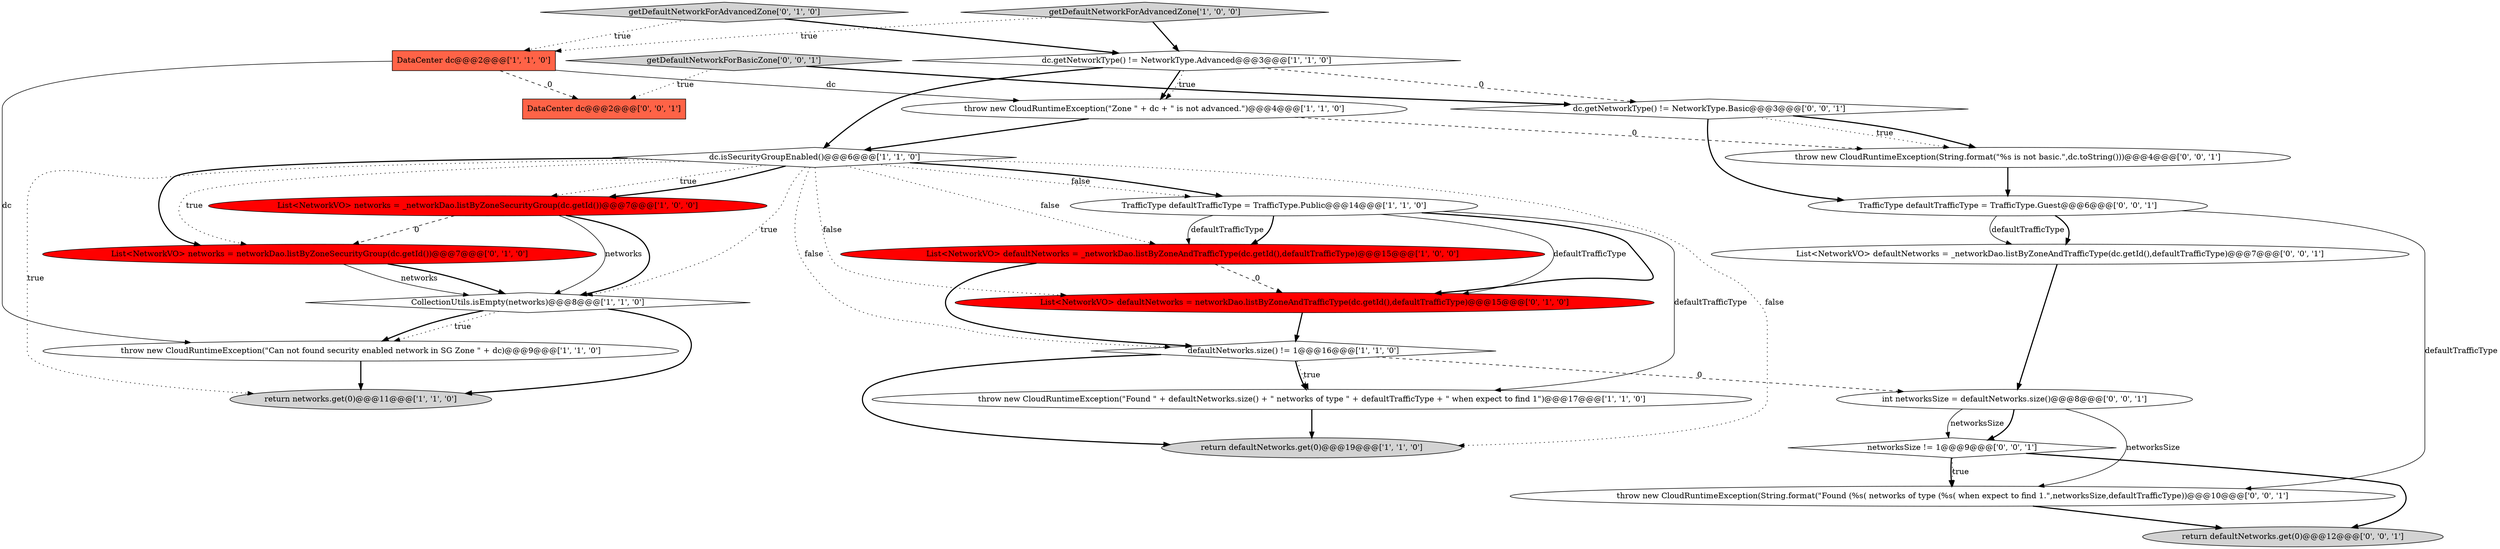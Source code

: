 digraph {
14 [style = filled, label = "List<NetworkVO> defaultNetworks = networkDao.listByZoneAndTrafficType(dc.getId(),defaultTrafficType)@@@15@@@['0', '1', '0']", fillcolor = red, shape = ellipse image = "AAA1AAABBB2BBB"];
25 [style = filled, label = "List<NetworkVO> defaultNetworks = _networkDao.listByZoneAndTrafficType(dc.getId(),defaultTrafficType)@@@7@@@['0', '0', '1']", fillcolor = white, shape = ellipse image = "AAA0AAABBB3BBB"];
21 [style = filled, label = "dc.getNetworkType() != NetworkType.Basic@@@3@@@['0', '0', '1']", fillcolor = white, shape = diamond image = "AAA0AAABBB3BBB"];
23 [style = filled, label = "return defaultNetworks.get(0)@@@12@@@['0', '0', '1']", fillcolor = lightgray, shape = ellipse image = "AAA0AAABBB3BBB"];
16 [style = filled, label = "List<NetworkVO> networks = networkDao.listByZoneSecurityGroup(dc.getId())@@@7@@@['0', '1', '0']", fillcolor = red, shape = ellipse image = "AAA1AAABBB2BBB"];
10 [style = filled, label = "DataCenter dc@@@2@@@['1', '1', '0']", fillcolor = tomato, shape = box image = "AAA0AAABBB1BBB"];
13 [style = filled, label = "CollectionUtils.isEmpty(networks)@@@8@@@['1', '1', '0']", fillcolor = white, shape = diamond image = "AAA0AAABBB1BBB"];
22 [style = filled, label = "throw new CloudRuntimeException(String.format(\"Found (%s( networks of type (%s( when expect to find 1.\",networksSize,defaultTrafficType))@@@10@@@['0', '0', '1']", fillcolor = white, shape = ellipse image = "AAA0AAABBB3BBB"];
12 [style = filled, label = "TrafficType defaultTrafficType = TrafficType.Public@@@14@@@['1', '1', '0']", fillcolor = white, shape = ellipse image = "AAA0AAABBB1BBB"];
19 [style = filled, label = "getDefaultNetworkForBasicZone['0', '0', '1']", fillcolor = lightgray, shape = diamond image = "AAA0AAABBB3BBB"];
24 [style = filled, label = "DataCenter dc@@@2@@@['0', '0', '1']", fillcolor = tomato, shape = box image = "AAA0AAABBB3BBB"];
3 [style = filled, label = "return defaultNetworks.get(0)@@@19@@@['1', '1', '0']", fillcolor = lightgray, shape = ellipse image = "AAA0AAABBB1BBB"];
11 [style = filled, label = "List<NetworkVO> defaultNetworks = _networkDao.listByZoneAndTrafficType(dc.getId(),defaultTrafficType)@@@15@@@['1', '0', '0']", fillcolor = red, shape = ellipse image = "AAA1AAABBB1BBB"];
6 [style = filled, label = "dc.isSecurityGroupEnabled()@@@6@@@['1', '1', '0']", fillcolor = white, shape = diamond image = "AAA0AAABBB1BBB"];
15 [style = filled, label = "getDefaultNetworkForAdvancedZone['0', '1', '0']", fillcolor = lightgray, shape = diamond image = "AAA0AAABBB2BBB"];
0 [style = filled, label = "getDefaultNetworkForAdvancedZone['1', '0', '0']", fillcolor = lightgray, shape = diamond image = "AAA0AAABBB1BBB"];
2 [style = filled, label = "throw new CloudRuntimeException(\"Can not found security enabled network in SG Zone \" + dc)@@@9@@@['1', '1', '0']", fillcolor = white, shape = ellipse image = "AAA0AAABBB1BBB"];
7 [style = filled, label = "return networks.get(0)@@@11@@@['1', '1', '0']", fillcolor = lightgray, shape = ellipse image = "AAA0AAABBB1BBB"];
20 [style = filled, label = "throw new CloudRuntimeException(String.format(\"%s is not basic.\",dc.toString()))@@@4@@@['0', '0', '1']", fillcolor = white, shape = ellipse image = "AAA0AAABBB3BBB"];
18 [style = filled, label = "int networksSize = defaultNetworks.size()@@@8@@@['0', '0', '1']", fillcolor = white, shape = ellipse image = "AAA0AAABBB3BBB"];
17 [style = filled, label = "networksSize != 1@@@9@@@['0', '0', '1']", fillcolor = white, shape = diamond image = "AAA0AAABBB3BBB"];
1 [style = filled, label = "dc.getNetworkType() != NetworkType.Advanced@@@3@@@['1', '1', '0']", fillcolor = white, shape = diamond image = "AAA0AAABBB1BBB"];
9 [style = filled, label = "List<NetworkVO> networks = _networkDao.listByZoneSecurityGroup(dc.getId())@@@7@@@['1', '0', '0']", fillcolor = red, shape = ellipse image = "AAA1AAABBB1BBB"];
5 [style = filled, label = "defaultNetworks.size() != 1@@@16@@@['1', '1', '0']", fillcolor = white, shape = diamond image = "AAA0AAABBB1BBB"];
4 [style = filled, label = "throw new CloudRuntimeException(\"Found \" + defaultNetworks.size() + \" networks of type \" + defaultTrafficType + \" when expect to find 1\")@@@17@@@['1', '1', '0']", fillcolor = white, shape = ellipse image = "AAA0AAABBB1BBB"];
26 [style = filled, label = "TrafficType defaultTrafficType = TrafficType.Guest@@@6@@@['0', '0', '1']", fillcolor = white, shape = ellipse image = "AAA0AAABBB3BBB"];
8 [style = filled, label = "throw new CloudRuntimeException(\"Zone \" + dc + \" is not advanced.\")@@@4@@@['1', '1', '0']", fillcolor = white, shape = ellipse image = "AAA0AAABBB1BBB"];
5->3 [style = bold, label=""];
6->11 [style = dotted, label="false"];
4->3 [style = bold, label=""];
6->5 [style = dotted, label="false"];
16->13 [style = bold, label=""];
9->16 [style = dashed, label="0"];
21->20 [style = dotted, label="true"];
1->8 [style = bold, label=""];
6->3 [style = dotted, label="false"];
0->10 [style = dotted, label="true"];
20->26 [style = bold, label=""];
6->13 [style = dotted, label="true"];
26->25 [style = bold, label=""];
16->13 [style = solid, label="networks"];
14->5 [style = bold, label=""];
12->11 [style = bold, label=""];
25->18 [style = bold, label=""];
8->20 [style = dashed, label="0"];
18->17 [style = bold, label=""];
26->25 [style = solid, label="defaultTrafficType"];
15->10 [style = dotted, label="true"];
10->8 [style = solid, label="dc"];
8->6 [style = bold, label=""];
1->21 [style = dashed, label="0"];
19->24 [style = dotted, label="true"];
17->22 [style = bold, label=""];
5->18 [style = dashed, label="0"];
22->23 [style = bold, label=""];
6->14 [style = dotted, label="false"];
17->23 [style = bold, label=""];
5->4 [style = dotted, label="true"];
18->17 [style = solid, label="networksSize"];
6->12 [style = dotted, label="false"];
13->2 [style = dotted, label="true"];
11->5 [style = bold, label=""];
21->26 [style = bold, label=""];
1->6 [style = bold, label=""];
12->4 [style = solid, label="defaultTrafficType"];
21->20 [style = bold, label=""];
12->14 [style = solid, label="defaultTrafficType"];
26->22 [style = solid, label="defaultTrafficType"];
18->22 [style = solid, label="networksSize"];
6->9 [style = dotted, label="true"];
6->16 [style = bold, label=""];
13->7 [style = bold, label=""];
10->2 [style = solid, label="dc"];
0->1 [style = bold, label=""];
11->14 [style = dashed, label="0"];
5->4 [style = bold, label=""];
12->14 [style = bold, label=""];
1->8 [style = dotted, label="true"];
13->2 [style = bold, label=""];
6->7 [style = dotted, label="true"];
17->22 [style = dotted, label="true"];
12->11 [style = solid, label="defaultTrafficType"];
19->21 [style = bold, label=""];
2->7 [style = bold, label=""];
6->9 [style = bold, label=""];
10->24 [style = dashed, label="0"];
6->16 [style = dotted, label="true"];
9->13 [style = solid, label="networks"];
9->13 [style = bold, label=""];
15->1 [style = bold, label=""];
6->12 [style = bold, label=""];
}
